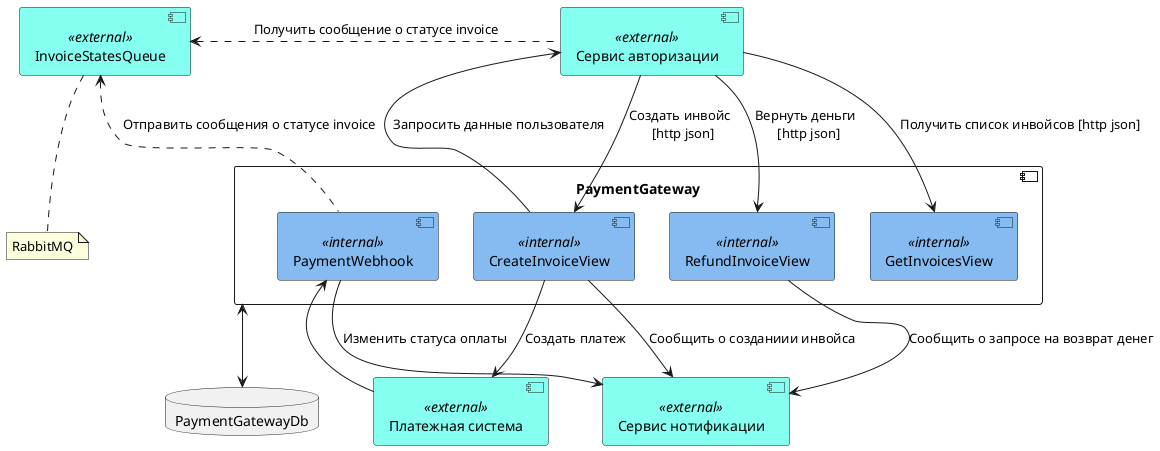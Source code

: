 @startuml

skinparam component {
    backgroundColor<<dev>> #8577a0
    backgroundColor<<external>> #85fff0
    backgroundColor<<internal>> #85bbf0
}

component "Платежная система" as PaymentSystem <<external>>
component "Сервис авторизации" as AuthService <<external>>
component "Сервис нотификации" as NotificationService <<external>>
component InvoiceStatesQueue <<external>>
note bottom of InvoiceStatesQueue
    RabbitMQ
end note

component PaymentGateway {
    component GetInvoicesView <<internal>>
    component CreateInvoiceView <<internal>>
    component RefundInvoiceView <<internal>>

    component PaymentWebhook <<internal>>
}

database PaymentGatewayDb
PaymentGateway <--> PaymentGatewayDb

PaymentWebhook .up.> InvoiceStatesQueue: Отправить сообщения о статусе invoice
AuthService .left.> InvoiceStatesQueue: Получить сообщение о статусе invoice

AuthService --> CreateInvoiceView: Создать инвойс \n [http json]
AuthService --> RefundInvoiceView: Вернуть деньги \n [http json]
AuthService --> GetInvoicesView: Получить список инвойсов [http json]

CreateInvoiceView --> AuthService: Запросить данные пользователя
CreateInvoiceView --> PaymentSystem: Создать платеж

PaymentSystem -up-> PaymentWebhook

PaymentWebhook --> NotificationService: Изменить статуса оплаты
CreateInvoiceView --> NotificationService: Сообщить о созданиии инвойса
RefundInvoiceView --> NotificationService: Сообщить о запросе на возврат денег

@enduml
